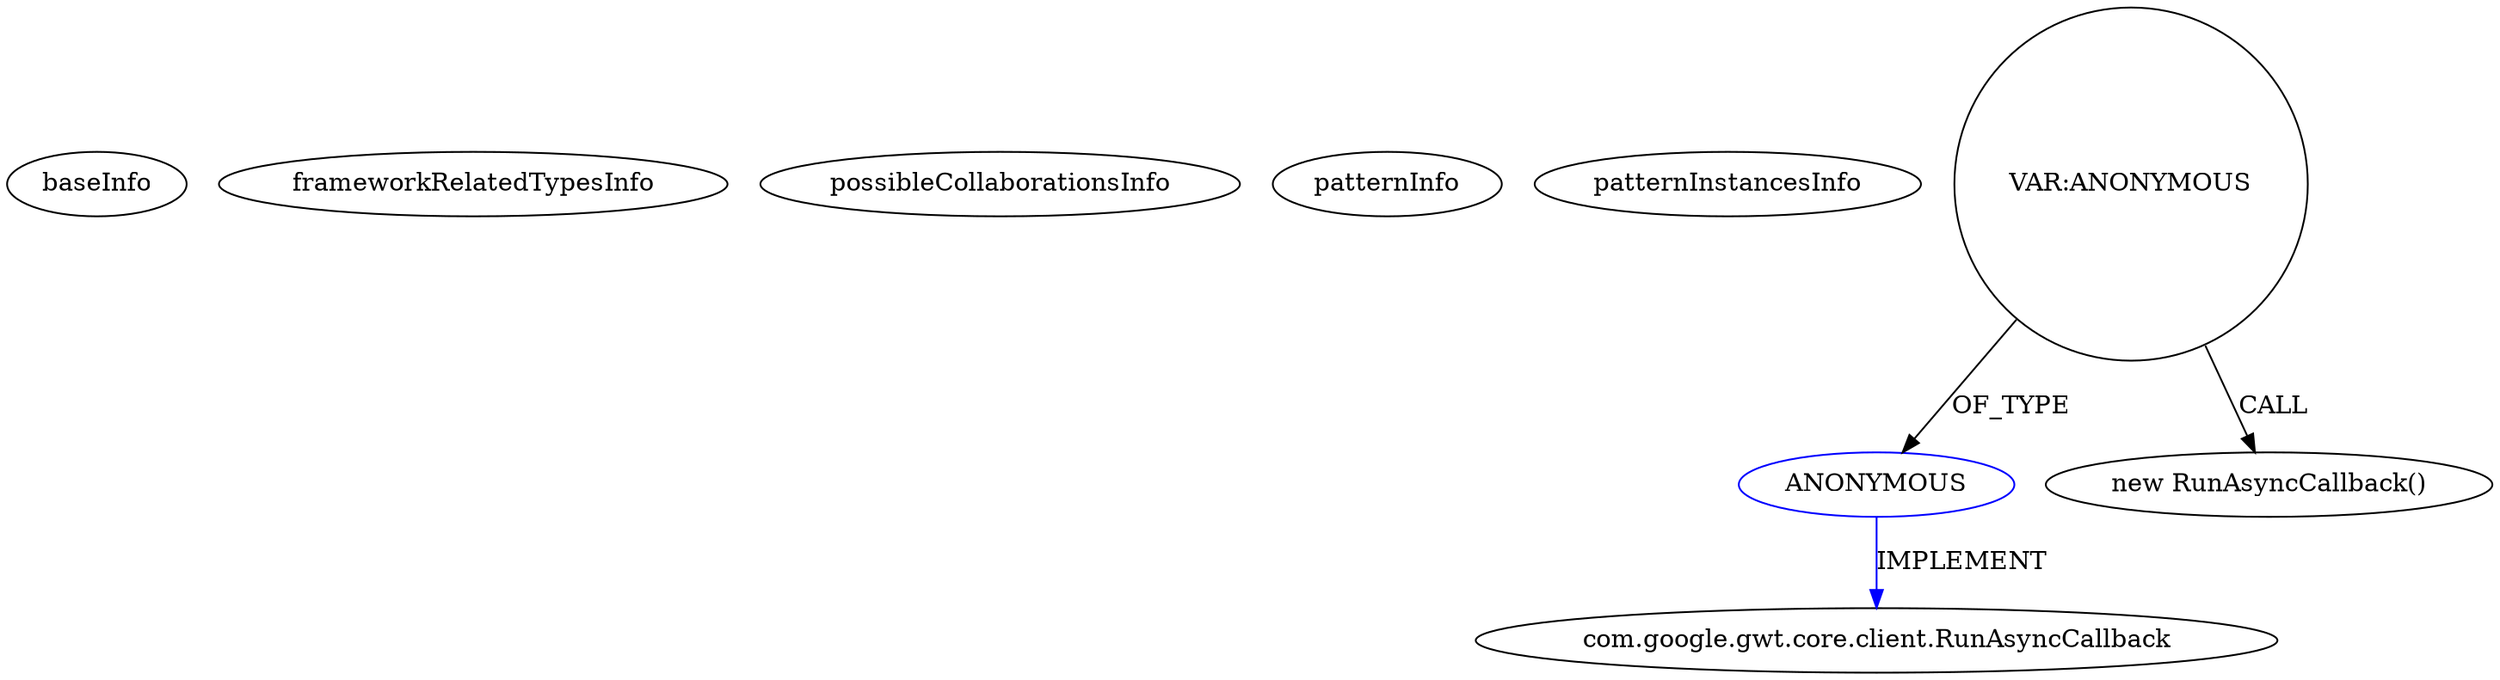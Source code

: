 digraph {
baseInfo[graphId=1729,category="pattern",isAnonymous=false,possibleRelation=false]
frameworkRelatedTypesInfo[]
possibleCollaborationsInfo[]
patternInfo[frequency=2.0,patternRootClient=null]
patternInstancesInfo[0="wuiidl-webservice~/wuiidl-webservice/webservice-master/tourGuide/src/webServices/tourGuide/presentation/client/controller/TourGuideController.java~TourGuideController~4673",1="Arctinus-SMVP~/Arctinus-SMVP/SMVP-master/src/com/krusche/smvp/client/AppController.java~AppController~39"]
39[label="com.google.gwt.core.client.RunAsyncCallback",vertexType="FRAMEWORK_INTERFACE_TYPE",isFrameworkType=false]
38[label="ANONYMOUS",vertexType="REFERENCE_ANONYMOUS_DECLARATION",isFrameworkType=false,color=blue]
37[label="VAR:ANONYMOUS",vertexType="VARIABLE_EXPRESION",isFrameworkType=false,shape=circle]
36[label="new RunAsyncCallback()",vertexType="CONSTRUCTOR_CALL",isFrameworkType=false]
37->38[label="OF_TYPE"]
37->36[label="CALL"]
38->39[label="IMPLEMENT",color=blue]
}
